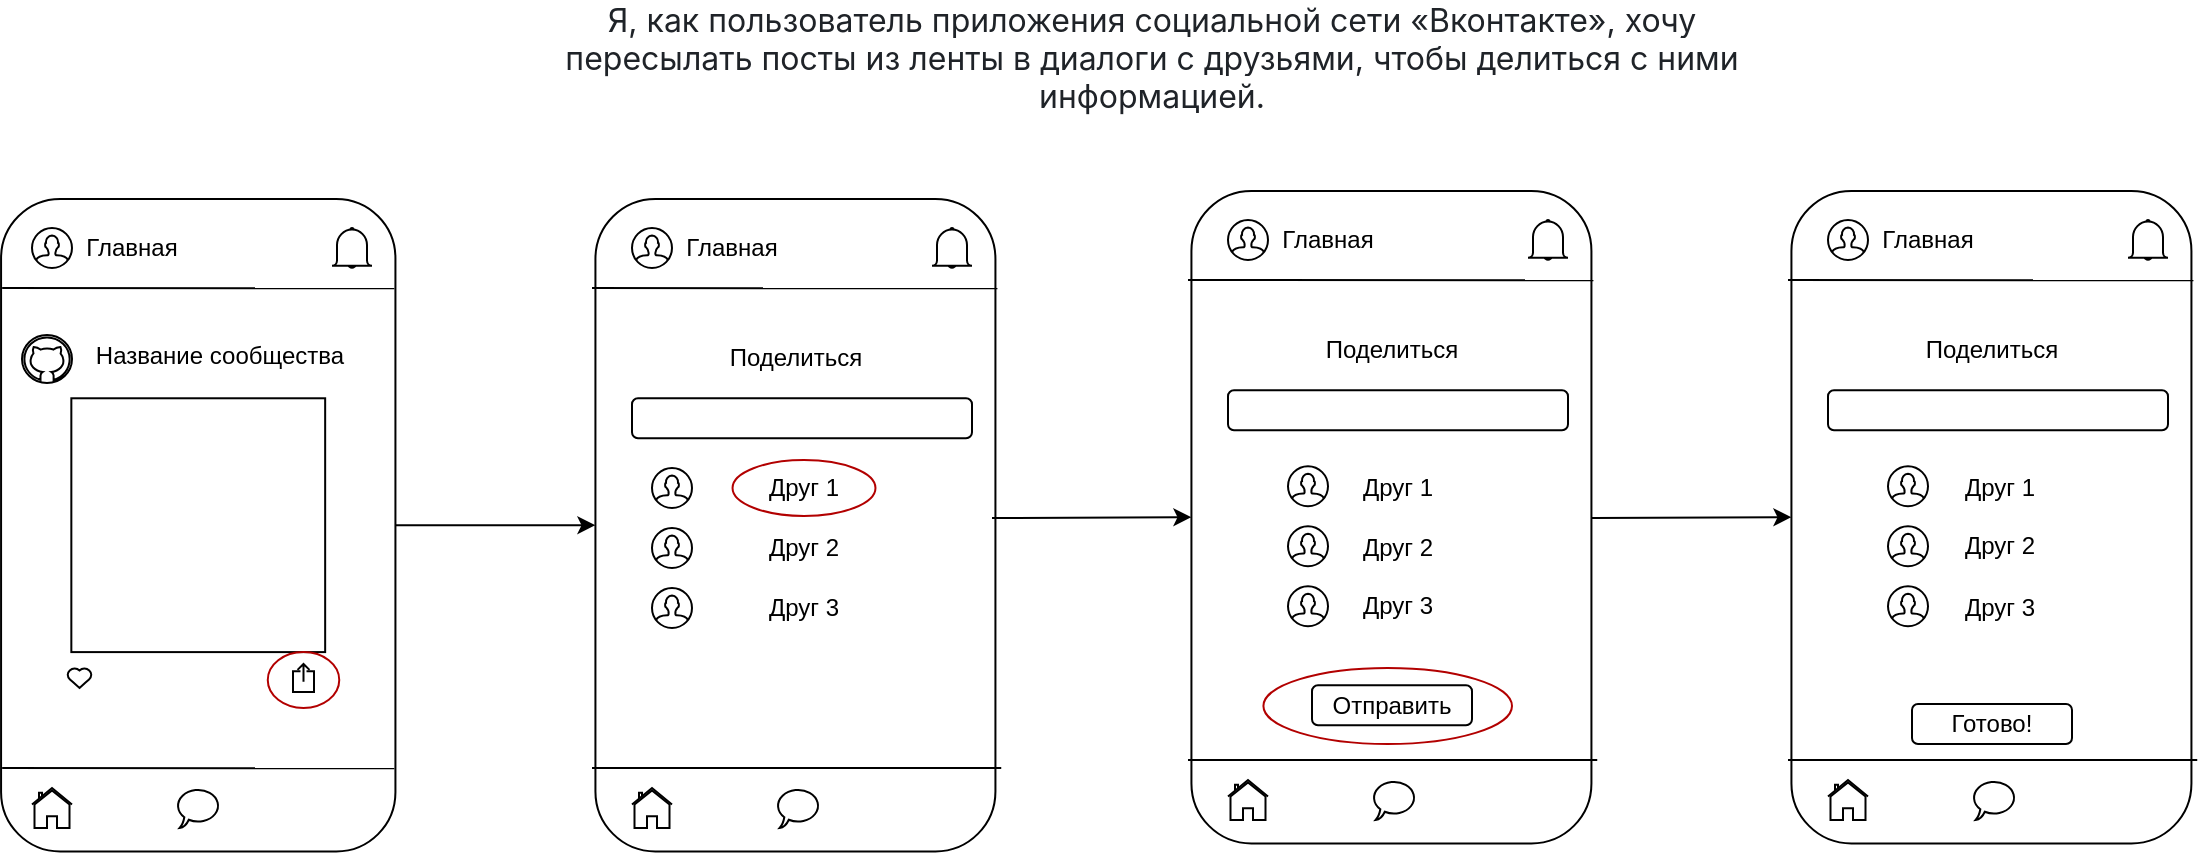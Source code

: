 <mxfile version="24.8.0">
  <diagram name="Page-1" id="pLnqj0ZmoL0o-CIRCUhG">
    <mxGraphModel dx="506" dy="1703" grid="1" gridSize="10" guides="1" tooltips="1" connect="1" arrows="1" fold="1" page="1" pageScale="1" pageWidth="1300" pageHeight="700" math="0" shadow="0">
      <root>
        <mxCell id="0" />
        <mxCell id="1" parent="0" />
        <mxCell id="-QncPaq0xCT176yH-oGc-1" value="&lt;span style=&quot;color: rgb(31, 35, 40); font-family: -apple-system, BlinkMacSystemFont, &amp;quot;Segoe UI&amp;quot;, &amp;quot;Noto Sans&amp;quot;, Helvetica, Arial, sans-serif, &amp;quot;Apple Color Emoji&amp;quot;, &amp;quot;Segoe UI Emoji&amp;quot;; font-size: 16px; text-align: start; background-color: rgb(255, 255, 255);&quot;&gt;Я, как пользователь приложения социальной сети «Вконтакте», хочу пересылать посты из ленты в диалоги с друзьями, чтобы делиться с ними информацией.&lt;/span&gt;" style="text;strokeColor=none;align=center;fillColor=none;html=1;verticalAlign=middle;whiteSpace=wrap;rounded=0;" vertex="1" parent="1">
          <mxGeometry x="320" y="-1290" width="640" height="30" as="geometry" />
        </mxCell>
        <mxCell id="-QncPaq0xCT176yH-oGc-4" value="" style="rounded=1;whiteSpace=wrap;html=1;rotation=90;" vertex="1" parent="1">
          <mxGeometry y="-1140" width="326.25" height="197.18" as="geometry" />
        </mxCell>
        <mxCell id="-QncPaq0xCT176yH-oGc-8" value="" style="endArrow=none;html=1;rounded=0;exitX=0.081;exitY=0.985;exitDx=0;exitDy=0;exitPerimeter=0;" edge="1" parent="1">
          <mxGeometry width="50" height="50" relative="1" as="geometry">
            <mxPoint x="65.073" y="-1159.999" as="sourcePoint" />
            <mxPoint x="261.17" y="-1159.89" as="targetPoint" />
          </mxGeometry>
        </mxCell>
        <mxCell id="-QncPaq0xCT176yH-oGc-10" value="Главная" style="text;strokeColor=none;align=center;fillColor=none;html=1;verticalAlign=middle;whiteSpace=wrap;rounded=0;" vertex="1" parent="1">
          <mxGeometry x="100" y="-1195" width="60" height="30" as="geometry" />
        </mxCell>
        <mxCell id="-QncPaq0xCT176yH-oGc-12" value="" style="html=1;verticalLabelPosition=bottom;align=center;labelBackgroundColor=#ffffff;verticalAlign=top;strokeWidth=1;shadow=0;shape=mxgraph.ios7.icons.user;" vertex="1" parent="1">
          <mxGeometry x="80" y="-1190" width="20" height="20" as="geometry" />
        </mxCell>
        <mxCell id="-QncPaq0xCT176yH-oGc-18" value="" style="html=1;verticalLabelPosition=bottom;align=center;labelBackgroundColor=#ffffff;verticalAlign=top;strokeWidth=1;shadow=0;dashed=0;shape=mxgraph.ios7.icons.bell;" vertex="1" parent="1">
          <mxGeometry x="230" y="-1190" width="20" height="20" as="geometry" />
        </mxCell>
        <mxCell id="-QncPaq0xCT176yH-oGc-19" value="" style="endArrow=none;html=1;rounded=0;exitX=0.081;exitY=0.985;exitDx=0;exitDy=0;exitPerimeter=0;" edge="1" parent="1">
          <mxGeometry width="50" height="50" relative="1" as="geometry">
            <mxPoint x="65.073" y="-919.999" as="sourcePoint" />
            <mxPoint x="261.17" y="-919.89" as="targetPoint" />
          </mxGeometry>
        </mxCell>
        <mxCell id="-QncPaq0xCT176yH-oGc-20" value="" style="html=1;verticalLabelPosition=bottom;align=center;labelBackgroundColor=#ffffff;verticalAlign=top;strokeWidth=1;shadow=0;dashed=0;shape=mxgraph.ios7.icons.home;" vertex="1" parent="1">
          <mxGeometry x="80" y="-910" width="20" height="20" as="geometry" />
        </mxCell>
        <mxCell id="-QncPaq0xCT176yH-oGc-22" value="" style="shape=image;html=1;verticalAlign=top;verticalLabelPosition=bottom;labelBackgroundColor=#ffffff;imageAspect=0;aspect=fixed;image=https://cdn4.iconfinder.com/data/icons/evil-icons-user-interface/64/magnifier-128.png" vertex="1" parent="1">
          <mxGeometry x="110" y="-914" width="28" height="28" as="geometry" />
        </mxCell>
        <mxCell id="-QncPaq0xCT176yH-oGc-24" value="" style="whiteSpace=wrap;html=1;shape=mxgraph.basic.oval_callout" vertex="1" parent="1">
          <mxGeometry x="151.97" y="-910" width="22.31" height="20" as="geometry" />
        </mxCell>
        <mxCell id="-QncPaq0xCT176yH-oGc-29" value="" style="shape=image;html=1;verticalAlign=top;verticalLabelPosition=bottom;labelBackgroundColor=#ffffff;imageAspect=0;aspect=fixed;image=https://cdn4.iconfinder.com/data/icons/evil-icons-user-interface/64/menu-128.png;imageBorder=none;imageBackground=none;" vertex="1" parent="1">
          <mxGeometry x="221" y="-910" width="24" height="24" as="geometry" />
        </mxCell>
        <mxCell id="-QncPaq0xCT176yH-oGc-32" value="Название сообщества&lt;div&gt;&lt;br&gt;&lt;/div&gt;" style="text;strokeColor=none;align=center;fillColor=none;html=1;verticalAlign=middle;whiteSpace=wrap;rounded=0;" vertex="1" parent="1">
          <mxGeometry x="110" y="-1126.25" width="128" height="13.75" as="geometry" />
        </mxCell>
        <mxCell id="-QncPaq0xCT176yH-oGc-33" value="" style="verticalLabelPosition=bottom;html=1;verticalAlign=top;align=center;shape=mxgraph.azure.github_code;pointerEvents=1;" vertex="1" parent="1">
          <mxGeometry x="75" y="-1136.5" width="25" height="24" as="geometry" />
        </mxCell>
        <mxCell id="-QncPaq0xCT176yH-oGc-36" value="" style="verticalLabelPosition=bottom;verticalAlign=top;html=1;shape=mxgraph.basic.heart" vertex="1" parent="1">
          <mxGeometry x="97.5" y="-970" width="12.5" height="10" as="geometry" />
        </mxCell>
        <mxCell id="-QncPaq0xCT176yH-oGc-37" value="" style="whiteSpace=wrap;html=1;aspect=fixed;" vertex="1" parent="1">
          <mxGeometry x="99.67" y="-1104.86" width="126.91" height="126.91" as="geometry" />
        </mxCell>
        <mxCell id="-QncPaq0xCT176yH-oGc-39" value="" style="html=1;verticalLabelPosition=bottom;align=center;labelBackgroundColor=#ffffff;verticalAlign=top;strokeWidth=1;shadow=0;dashed=0;shape=mxgraph.ios7.icons.share;" vertex="1" parent="1">
          <mxGeometry x="210.5" y="-972" width="10.5" height="14" as="geometry" />
        </mxCell>
        <mxCell id="-QncPaq0xCT176yH-oGc-44" value="" style="ellipse;whiteSpace=wrap;html=1;fillColor=none;fontColor=#ffffff;strokeColor=#B20000;" vertex="1" parent="1">
          <mxGeometry x="197.88" y="-977.95" width="35.75" height="27.95" as="geometry" />
        </mxCell>
        <mxCell id="-QncPaq0xCT176yH-oGc-45" value="" style="rounded=1;whiteSpace=wrap;html=1;rotation=90;" vertex="1" parent="1">
          <mxGeometry x="298.59" y="-1141.41" width="326.25" height="200" as="geometry" />
        </mxCell>
        <mxCell id="-QncPaq0xCT176yH-oGc-46" value="Главная" style="text;strokeColor=none;align=center;fillColor=none;html=1;verticalAlign=middle;whiteSpace=wrap;rounded=0;" vertex="1" parent="1">
          <mxGeometry x="400" y="-1195" width="60" height="30" as="geometry" />
        </mxCell>
        <mxCell id="-QncPaq0xCT176yH-oGc-47" value="" style="html=1;verticalLabelPosition=bottom;align=center;labelBackgroundColor=#ffffff;verticalAlign=top;strokeWidth=1;shadow=0;shape=mxgraph.ios7.icons.user;" vertex="1" parent="1">
          <mxGeometry x="380" y="-1190" width="20" height="20" as="geometry" />
        </mxCell>
        <mxCell id="-QncPaq0xCT176yH-oGc-48" value="" style="html=1;verticalLabelPosition=bottom;align=center;labelBackgroundColor=#ffffff;verticalAlign=top;strokeWidth=1;shadow=0;dashed=0;shape=mxgraph.ios7.icons.bell;" vertex="1" parent="1">
          <mxGeometry x="530" y="-1190" width="20" height="20" as="geometry" />
        </mxCell>
        <mxCell id="-QncPaq0xCT176yH-oGc-49" value="" style="html=1;verticalLabelPosition=bottom;align=center;labelBackgroundColor=#ffffff;verticalAlign=top;strokeWidth=1;shadow=0;dashed=0;shape=mxgraph.ios7.icons.home;" vertex="1" parent="1">
          <mxGeometry x="380" y="-910" width="20" height="20" as="geometry" />
        </mxCell>
        <mxCell id="-QncPaq0xCT176yH-oGc-50" value="" style="shape=image;html=1;verticalAlign=top;verticalLabelPosition=bottom;labelBackgroundColor=#ffffff;imageAspect=0;aspect=fixed;image=https://cdn4.iconfinder.com/data/icons/evil-icons-user-interface/64/magnifier-128.png" vertex="1" parent="1">
          <mxGeometry x="410" y="-914" width="28" height="28" as="geometry" />
        </mxCell>
        <mxCell id="-QncPaq0xCT176yH-oGc-51" value="" style="whiteSpace=wrap;html=1;shape=mxgraph.basic.oval_callout" vertex="1" parent="1">
          <mxGeometry x="451.97" y="-910" width="22.31" height="20" as="geometry" />
        </mxCell>
        <mxCell id="-QncPaq0xCT176yH-oGc-52" value="" style="shape=image;html=1;verticalAlign=top;verticalLabelPosition=bottom;labelBackgroundColor=#ffffff;imageAspect=0;aspect=fixed;image=https://cdn4.iconfinder.com/data/icons/evil-icons-user-interface/64/menu-128.png;imageBorder=none;imageBackground=none;" vertex="1" parent="1">
          <mxGeometry x="521" y="-910" width="24" height="24" as="geometry" />
        </mxCell>
        <mxCell id="-QncPaq0xCT176yH-oGc-58" value="" style="endArrow=none;html=1;rounded=0;entryX=0.137;entryY=-0.005;entryDx=0;entryDy=0;entryPerimeter=0;" edge="1" parent="1" target="-QncPaq0xCT176yH-oGc-45">
          <mxGeometry width="50" height="50" relative="1" as="geometry">
            <mxPoint x="360" y="-1160" as="sourcePoint" />
            <mxPoint x="430" y="-1160" as="targetPoint" />
          </mxGeometry>
        </mxCell>
        <mxCell id="-QncPaq0xCT176yH-oGc-59" value="" style="endArrow=none;html=1;rounded=0;entryX=0.137;entryY=-0.005;entryDx=0;entryDy=0;entryPerimeter=0;" edge="1" parent="1">
          <mxGeometry width="50" height="50" relative="1" as="geometry">
            <mxPoint x="360" y="-920" as="sourcePoint" />
            <mxPoint x="564.62" y="-920" as="targetPoint" />
          </mxGeometry>
        </mxCell>
        <mxCell id="-QncPaq0xCT176yH-oGc-61" value="" style="rounded=1;whiteSpace=wrap;html=1;" vertex="1" parent="1">
          <mxGeometry x="380" y="-1104.86" width="170" height="20" as="geometry" />
        </mxCell>
        <mxCell id="-QncPaq0xCT176yH-oGc-62" value="Поделиться" style="text;strokeColor=none;align=center;fillColor=none;html=1;verticalAlign=middle;whiteSpace=wrap;rounded=0;" vertex="1" parent="1">
          <mxGeometry x="397.71" y="-1131.38" width="128" height="13.75" as="geometry" />
        </mxCell>
        <mxCell id="-QncPaq0xCT176yH-oGc-64" value="" style="html=1;verticalLabelPosition=bottom;align=center;labelBackgroundColor=#ffffff;verticalAlign=top;strokeWidth=1;shadow=0;shape=mxgraph.ios7.icons.user;" vertex="1" parent="1">
          <mxGeometry x="390" y="-1070" width="20" height="20" as="geometry" />
        </mxCell>
        <mxCell id="-QncPaq0xCT176yH-oGc-65" value="" style="html=1;verticalLabelPosition=bottom;align=center;labelBackgroundColor=#ffffff;verticalAlign=top;strokeWidth=1;shadow=0;shape=mxgraph.ios7.icons.user;" vertex="1" parent="1">
          <mxGeometry x="390" y="-1040" width="20" height="20" as="geometry" />
        </mxCell>
        <mxCell id="-QncPaq0xCT176yH-oGc-66" value="" style="html=1;verticalLabelPosition=bottom;align=center;labelBackgroundColor=#ffffff;verticalAlign=top;strokeWidth=1;shadow=0;shape=mxgraph.ios7.icons.user;" vertex="1" parent="1">
          <mxGeometry x="390" y="-1010" width="20" height="20" as="geometry" />
        </mxCell>
        <mxCell id="-QncPaq0xCT176yH-oGc-69" value="Друг 1" style="text;strokeColor=none;align=center;fillColor=none;html=1;verticalAlign=middle;whiteSpace=wrap;rounded=0;" vertex="1" parent="1">
          <mxGeometry x="402" y="-1066.87" width="128" height="13.75" as="geometry" />
        </mxCell>
        <mxCell id="-QncPaq0xCT176yH-oGc-70" value="Друг 2" style="text;strokeColor=none;align=center;fillColor=none;html=1;verticalAlign=middle;whiteSpace=wrap;rounded=0;" vertex="1" parent="1">
          <mxGeometry x="402" y="-1036.87" width="128" height="13.75" as="geometry" />
        </mxCell>
        <mxCell id="-QncPaq0xCT176yH-oGc-71" value="Друг 3" style="text;strokeColor=none;align=center;fillColor=none;html=1;verticalAlign=middle;whiteSpace=wrap;rounded=0;" vertex="1" parent="1">
          <mxGeometry x="402" y="-1006.87" width="128" height="13.75" as="geometry" />
        </mxCell>
        <mxCell id="-QncPaq0xCT176yH-oGc-72" value="" style="ellipse;whiteSpace=wrap;html=1;fillColor=none;fontColor=#ffffff;strokeColor=#B20000;" vertex="1" parent="1">
          <mxGeometry x="430.27" y="-1073.97" width="71.47" height="27.95" as="geometry" />
        </mxCell>
        <mxCell id="-QncPaq0xCT176yH-oGc-74" value="" style="endArrow=classic;html=1;rounded=0;exitX=0.5;exitY=0;exitDx=0;exitDy=0;entryX=0.5;entryY=1;entryDx=0;entryDy=0;" edge="1" parent="1" source="-QncPaq0xCT176yH-oGc-4" target="-QncPaq0xCT176yH-oGc-45">
          <mxGeometry width="50" height="50" relative="1" as="geometry">
            <mxPoint x="260" y="-1000" as="sourcePoint" />
            <mxPoint x="310" y="-1050" as="targetPoint" />
          </mxGeometry>
        </mxCell>
        <mxCell id="-QncPaq0xCT176yH-oGc-75" value="" style="shape=image;html=1;verticalAlign=top;verticalLabelPosition=bottom;labelBackgroundColor=#ffffff;imageAspect=0;aspect=fixed;image=https://cdn4.iconfinder.com/data/icons/evil-icons-user-interface/64/magnifier-128.png" vertex="1" parent="1">
          <mxGeometry x="382.86" y="-1104" width="19.14" height="19.14" as="geometry" />
        </mxCell>
        <mxCell id="-QncPaq0xCT176yH-oGc-77" value="" style="rounded=1;whiteSpace=wrap;html=1;rotation=90;" vertex="1" parent="1">
          <mxGeometry x="596.59" y="-1145.41" width="326.25" height="200" as="geometry" />
        </mxCell>
        <mxCell id="-QncPaq0xCT176yH-oGc-78" value="Главная" style="text;strokeColor=none;align=center;fillColor=none;html=1;verticalAlign=middle;whiteSpace=wrap;rounded=0;" vertex="1" parent="1">
          <mxGeometry x="698" y="-1199" width="60" height="30" as="geometry" />
        </mxCell>
        <mxCell id="-QncPaq0xCT176yH-oGc-79" value="" style="html=1;verticalLabelPosition=bottom;align=center;labelBackgroundColor=#ffffff;verticalAlign=top;strokeWidth=1;shadow=0;shape=mxgraph.ios7.icons.user;" vertex="1" parent="1">
          <mxGeometry x="678" y="-1194" width="20" height="20" as="geometry" />
        </mxCell>
        <mxCell id="-QncPaq0xCT176yH-oGc-80" value="" style="html=1;verticalLabelPosition=bottom;align=center;labelBackgroundColor=#ffffff;verticalAlign=top;strokeWidth=1;shadow=0;dashed=0;shape=mxgraph.ios7.icons.bell;" vertex="1" parent="1">
          <mxGeometry x="828" y="-1194" width="20" height="20" as="geometry" />
        </mxCell>
        <mxCell id="-QncPaq0xCT176yH-oGc-81" value="" style="html=1;verticalLabelPosition=bottom;align=center;labelBackgroundColor=#ffffff;verticalAlign=top;strokeWidth=1;shadow=0;dashed=0;shape=mxgraph.ios7.icons.home;" vertex="1" parent="1">
          <mxGeometry x="678" y="-914" width="20" height="20" as="geometry" />
        </mxCell>
        <mxCell id="-QncPaq0xCT176yH-oGc-82" value="" style="shape=image;html=1;verticalAlign=top;verticalLabelPosition=bottom;labelBackgroundColor=#ffffff;imageAspect=0;aspect=fixed;image=https://cdn4.iconfinder.com/data/icons/evil-icons-user-interface/64/magnifier-128.png" vertex="1" parent="1">
          <mxGeometry x="708" y="-918" width="28" height="28" as="geometry" />
        </mxCell>
        <mxCell id="-QncPaq0xCT176yH-oGc-83" value="" style="whiteSpace=wrap;html=1;shape=mxgraph.basic.oval_callout" vertex="1" parent="1">
          <mxGeometry x="749.97" y="-914" width="22.31" height="20" as="geometry" />
        </mxCell>
        <mxCell id="-QncPaq0xCT176yH-oGc-84" value="" style="shape=image;html=1;verticalAlign=top;verticalLabelPosition=bottom;labelBackgroundColor=#ffffff;imageAspect=0;aspect=fixed;image=https://cdn4.iconfinder.com/data/icons/evil-icons-user-interface/64/menu-128.png;imageBorder=none;imageBackground=none;" vertex="1" parent="1">
          <mxGeometry x="819" y="-914" width="24" height="24" as="geometry" />
        </mxCell>
        <mxCell id="-QncPaq0xCT176yH-oGc-85" value="" style="endArrow=none;html=1;rounded=0;entryX=0.137;entryY=-0.005;entryDx=0;entryDy=0;entryPerimeter=0;" edge="1" parent="1" target="-QncPaq0xCT176yH-oGc-77">
          <mxGeometry width="50" height="50" relative="1" as="geometry">
            <mxPoint x="658" y="-1164" as="sourcePoint" />
            <mxPoint x="728" y="-1164" as="targetPoint" />
          </mxGeometry>
        </mxCell>
        <mxCell id="-QncPaq0xCT176yH-oGc-86" value="" style="endArrow=none;html=1;rounded=0;entryX=0.137;entryY=-0.005;entryDx=0;entryDy=0;entryPerimeter=0;" edge="1" parent="1">
          <mxGeometry width="50" height="50" relative="1" as="geometry">
            <mxPoint x="658" y="-924" as="sourcePoint" />
            <mxPoint x="862.62" y="-924" as="targetPoint" />
          </mxGeometry>
        </mxCell>
        <mxCell id="-QncPaq0xCT176yH-oGc-87" value="" style="rounded=1;whiteSpace=wrap;html=1;" vertex="1" parent="1">
          <mxGeometry x="678" y="-1108.86" width="170" height="20" as="geometry" />
        </mxCell>
        <mxCell id="-QncPaq0xCT176yH-oGc-88" value="Поделиться" style="text;strokeColor=none;align=center;fillColor=none;html=1;verticalAlign=middle;whiteSpace=wrap;rounded=0;" vertex="1" parent="1">
          <mxGeometry x="695.71" y="-1135.38" width="128" height="13.75" as="geometry" />
        </mxCell>
        <mxCell id="-QncPaq0xCT176yH-oGc-89" value="Друг 1" style="text;strokeColor=none;align=center;fillColor=none;html=1;verticalAlign=middle;whiteSpace=wrap;rounded=0;" vertex="1" parent="1">
          <mxGeometry x="699" y="-1066.87" width="128" height="13.75" as="geometry" />
        </mxCell>
        <mxCell id="-QncPaq0xCT176yH-oGc-90" value="Друг 2" style="text;strokeColor=none;align=center;fillColor=none;html=1;verticalAlign=middle;whiteSpace=wrap;rounded=0;" vertex="1" parent="1">
          <mxGeometry x="699" y="-1036.87" width="128" height="13.75" as="geometry" />
        </mxCell>
        <mxCell id="-QncPaq0xCT176yH-oGc-91" value="Друг 3" style="text;strokeColor=none;align=center;fillColor=none;html=1;verticalAlign=middle;whiteSpace=wrap;rounded=0;" vertex="1" parent="1">
          <mxGeometry x="699" y="-1007.74" width="128" height="13.75" as="geometry" />
        </mxCell>
        <mxCell id="-QncPaq0xCT176yH-oGc-92" value="" style="endArrow=classic;html=1;rounded=0;exitX=0.5;exitY=0;exitDx=0;exitDy=0;entryX=0.5;entryY=1;entryDx=0;entryDy=0;" edge="1" parent="1" target="-QncPaq0xCT176yH-oGc-77">
          <mxGeometry width="50" height="50" relative="1" as="geometry">
            <mxPoint x="560" y="-1045" as="sourcePoint" />
            <mxPoint x="608" y="-1054" as="targetPoint" />
          </mxGeometry>
        </mxCell>
        <mxCell id="-QncPaq0xCT176yH-oGc-93" value="" style="shape=image;html=1;verticalAlign=top;verticalLabelPosition=bottom;labelBackgroundColor=#ffffff;imageAspect=0;aspect=fixed;image=https://cdn4.iconfinder.com/data/icons/evil-icons-user-interface/64/magnifier-128.png" vertex="1" parent="1">
          <mxGeometry x="680.86" y="-1108" width="19.14" height="19.14" as="geometry" />
        </mxCell>
        <mxCell id="-QncPaq0xCT176yH-oGc-94" value="" style="html=1;verticalLabelPosition=bottom;align=center;labelBackgroundColor=#ffffff;verticalAlign=top;strokeWidth=1;shadow=0;shape=mxgraph.ios7.icons.user;" vertex="1" parent="1">
          <mxGeometry x="708" y="-1070.87" width="20" height="20" as="geometry" />
        </mxCell>
        <mxCell id="-QncPaq0xCT176yH-oGc-95" value="" style="html=1;verticalLabelPosition=bottom;align=center;labelBackgroundColor=#ffffff;verticalAlign=top;strokeWidth=1;shadow=0;shape=mxgraph.ios7.icons.user;" vertex="1" parent="1">
          <mxGeometry x="708" y="-1040.87" width="20" height="20" as="geometry" />
        </mxCell>
        <mxCell id="-QncPaq0xCT176yH-oGc-96" value="" style="html=1;verticalLabelPosition=bottom;align=center;labelBackgroundColor=#ffffff;verticalAlign=top;strokeWidth=1;shadow=0;shape=mxgraph.ios7.icons.user;" vertex="1" parent="1">
          <mxGeometry x="708" y="-1010.87" width="20" height="20" as="geometry" />
        </mxCell>
        <mxCell id="-QncPaq0xCT176yH-oGc-97" value="" style="rounded=1;whiteSpace=wrap;html=1;" vertex="1" parent="1">
          <mxGeometry x="720" y="-961.41" width="80" height="20" as="geometry" />
        </mxCell>
        <mxCell id="-QncPaq0xCT176yH-oGc-98" value="Отправить" style="text;strokeColor=none;align=center;fillColor=none;html=1;verticalAlign=middle;whiteSpace=wrap;rounded=0;" vertex="1" parent="1">
          <mxGeometry x="695.71" y="-958.28" width="128" height="13.75" as="geometry" />
        </mxCell>
        <mxCell id="-QncPaq0xCT176yH-oGc-99" value="" style="ellipse;whiteSpace=wrap;html=1;fillColor=none;fontColor=#ffffff;strokeColor=#B20000;" vertex="1" parent="1">
          <mxGeometry x="695.71" y="-970" width="124.29" height="38" as="geometry" />
        </mxCell>
        <mxCell id="-QncPaq0xCT176yH-oGc-100" value="" style="rounded=1;whiteSpace=wrap;html=1;rotation=90;" vertex="1" parent="1">
          <mxGeometry x="896.59" y="-1145.41" width="326.25" height="200" as="geometry" />
        </mxCell>
        <mxCell id="-QncPaq0xCT176yH-oGc-101" value="Главная" style="text;strokeColor=none;align=center;fillColor=none;html=1;verticalAlign=middle;whiteSpace=wrap;rounded=0;" vertex="1" parent="1">
          <mxGeometry x="998" y="-1199" width="60" height="30" as="geometry" />
        </mxCell>
        <mxCell id="-QncPaq0xCT176yH-oGc-102" value="" style="html=1;verticalLabelPosition=bottom;align=center;labelBackgroundColor=#ffffff;verticalAlign=top;strokeWidth=1;shadow=0;shape=mxgraph.ios7.icons.user;" vertex="1" parent="1">
          <mxGeometry x="978" y="-1194" width="20" height="20" as="geometry" />
        </mxCell>
        <mxCell id="-QncPaq0xCT176yH-oGc-103" value="" style="html=1;verticalLabelPosition=bottom;align=center;labelBackgroundColor=#ffffff;verticalAlign=top;strokeWidth=1;shadow=0;dashed=0;shape=mxgraph.ios7.icons.bell;" vertex="1" parent="1">
          <mxGeometry x="1128" y="-1194" width="20" height="20" as="geometry" />
        </mxCell>
        <mxCell id="-QncPaq0xCT176yH-oGc-104" value="" style="html=1;verticalLabelPosition=bottom;align=center;labelBackgroundColor=#ffffff;verticalAlign=top;strokeWidth=1;shadow=0;dashed=0;shape=mxgraph.ios7.icons.home;" vertex="1" parent="1">
          <mxGeometry x="978" y="-914" width="20" height="20" as="geometry" />
        </mxCell>
        <mxCell id="-QncPaq0xCT176yH-oGc-105" value="" style="shape=image;html=1;verticalAlign=top;verticalLabelPosition=bottom;labelBackgroundColor=#ffffff;imageAspect=0;aspect=fixed;image=https://cdn4.iconfinder.com/data/icons/evil-icons-user-interface/64/magnifier-128.png" vertex="1" parent="1">
          <mxGeometry x="1008" y="-918" width="28" height="28" as="geometry" />
        </mxCell>
        <mxCell id="-QncPaq0xCT176yH-oGc-106" value="" style="whiteSpace=wrap;html=1;shape=mxgraph.basic.oval_callout" vertex="1" parent="1">
          <mxGeometry x="1049.97" y="-914" width="22.31" height="20" as="geometry" />
        </mxCell>
        <mxCell id="-QncPaq0xCT176yH-oGc-107" value="" style="shape=image;html=1;verticalAlign=top;verticalLabelPosition=bottom;labelBackgroundColor=#ffffff;imageAspect=0;aspect=fixed;image=https://cdn4.iconfinder.com/data/icons/evil-icons-user-interface/64/menu-128.png;imageBorder=none;imageBackground=none;" vertex="1" parent="1">
          <mxGeometry x="1119" y="-914" width="24" height="24" as="geometry" />
        </mxCell>
        <mxCell id="-QncPaq0xCT176yH-oGc-108" value="" style="endArrow=none;html=1;rounded=0;entryX=0.137;entryY=-0.005;entryDx=0;entryDy=0;entryPerimeter=0;" edge="1" parent="1" target="-QncPaq0xCT176yH-oGc-100">
          <mxGeometry width="50" height="50" relative="1" as="geometry">
            <mxPoint x="958" y="-1164" as="sourcePoint" />
            <mxPoint x="1028" y="-1164" as="targetPoint" />
          </mxGeometry>
        </mxCell>
        <mxCell id="-QncPaq0xCT176yH-oGc-109" value="" style="endArrow=none;html=1;rounded=0;entryX=0.137;entryY=-0.005;entryDx=0;entryDy=0;entryPerimeter=0;" edge="1" parent="1">
          <mxGeometry width="50" height="50" relative="1" as="geometry">
            <mxPoint x="958" y="-924" as="sourcePoint" />
            <mxPoint x="1162.62" y="-924" as="targetPoint" />
          </mxGeometry>
        </mxCell>
        <mxCell id="-QncPaq0xCT176yH-oGc-110" value="" style="rounded=1;whiteSpace=wrap;html=1;" vertex="1" parent="1">
          <mxGeometry x="978" y="-1108.86" width="170" height="20" as="geometry" />
        </mxCell>
        <mxCell id="-QncPaq0xCT176yH-oGc-111" value="Поделиться" style="text;strokeColor=none;align=center;fillColor=none;html=1;verticalAlign=middle;whiteSpace=wrap;rounded=0;" vertex="1" parent="1">
          <mxGeometry x="995.71" y="-1135.38" width="128" height="13.75" as="geometry" />
        </mxCell>
        <mxCell id="-QncPaq0xCT176yH-oGc-112" value="Друг 1" style="text;strokeColor=none;align=center;fillColor=none;html=1;verticalAlign=middle;whiteSpace=wrap;rounded=0;" vertex="1" parent="1">
          <mxGeometry x="1000" y="-1066.87" width="128" height="13.75" as="geometry" />
        </mxCell>
        <mxCell id="-QncPaq0xCT176yH-oGc-113" value="Друг 2" style="text;strokeColor=none;align=center;fillColor=none;html=1;verticalAlign=middle;whiteSpace=wrap;rounded=0;" vertex="1" parent="1">
          <mxGeometry x="1000" y="-1037.74" width="128" height="13.75" as="geometry" />
        </mxCell>
        <mxCell id="-QncPaq0xCT176yH-oGc-114" value="Друг 3" style="text;strokeColor=none;align=center;fillColor=none;html=1;verticalAlign=middle;whiteSpace=wrap;rounded=0;" vertex="1" parent="1">
          <mxGeometry x="1000" y="-1006.87" width="128" height="13.75" as="geometry" />
        </mxCell>
        <mxCell id="-QncPaq0xCT176yH-oGc-115" value="" style="endArrow=classic;html=1;rounded=0;exitX=0.5;exitY=0;exitDx=0;exitDy=0;entryX=0.5;entryY=1;entryDx=0;entryDy=0;" edge="1" parent="1" target="-QncPaq0xCT176yH-oGc-100">
          <mxGeometry width="50" height="50" relative="1" as="geometry">
            <mxPoint x="860" y="-1045" as="sourcePoint" />
            <mxPoint x="908" y="-1054" as="targetPoint" />
          </mxGeometry>
        </mxCell>
        <mxCell id="-QncPaq0xCT176yH-oGc-116" value="" style="shape=image;html=1;verticalAlign=top;verticalLabelPosition=bottom;labelBackgroundColor=#ffffff;imageAspect=0;aspect=fixed;image=https://cdn4.iconfinder.com/data/icons/evil-icons-user-interface/64/magnifier-128.png" vertex="1" parent="1">
          <mxGeometry x="980.86" y="-1108" width="19.14" height="19.14" as="geometry" />
        </mxCell>
        <mxCell id="-QncPaq0xCT176yH-oGc-117" value="" style="html=1;verticalLabelPosition=bottom;align=center;labelBackgroundColor=#ffffff;verticalAlign=top;strokeWidth=1;shadow=0;shape=mxgraph.ios7.icons.user;" vertex="1" parent="1">
          <mxGeometry x="1008" y="-1070.87" width="20" height="20" as="geometry" />
        </mxCell>
        <mxCell id="-QncPaq0xCT176yH-oGc-118" value="" style="html=1;verticalLabelPosition=bottom;align=center;labelBackgroundColor=#ffffff;verticalAlign=top;strokeWidth=1;shadow=0;shape=mxgraph.ios7.icons.user;" vertex="1" parent="1">
          <mxGeometry x="1008" y="-1040.87" width="20" height="20" as="geometry" />
        </mxCell>
        <mxCell id="-QncPaq0xCT176yH-oGc-119" value="" style="html=1;verticalLabelPosition=bottom;align=center;labelBackgroundColor=#ffffff;verticalAlign=top;strokeWidth=1;shadow=0;shape=mxgraph.ios7.icons.user;" vertex="1" parent="1">
          <mxGeometry x="1008" y="-1010.87" width="20" height="20" as="geometry" />
        </mxCell>
        <mxCell id="-QncPaq0xCT176yH-oGc-121" value="" style="rounded=1;whiteSpace=wrap;html=1;" vertex="1" parent="1">
          <mxGeometry x="1020" y="-952" width="80" height="20" as="geometry" />
        </mxCell>
        <mxCell id="-QncPaq0xCT176yH-oGc-122" value="Готово!" style="text;strokeColor=none;align=center;fillColor=none;html=1;verticalAlign=middle;whiteSpace=wrap;rounded=0;" vertex="1" parent="1">
          <mxGeometry x="995.71" y="-948.87" width="128" height="13.75" as="geometry" />
        </mxCell>
      </root>
    </mxGraphModel>
  </diagram>
</mxfile>
